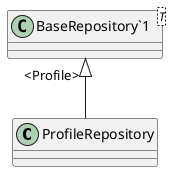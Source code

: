 @startuml
class ProfileRepository {
}
class "BaseRepository`1"<T> {
}
"BaseRepository`1" "<Profile>" <|-- ProfileRepository
@enduml

